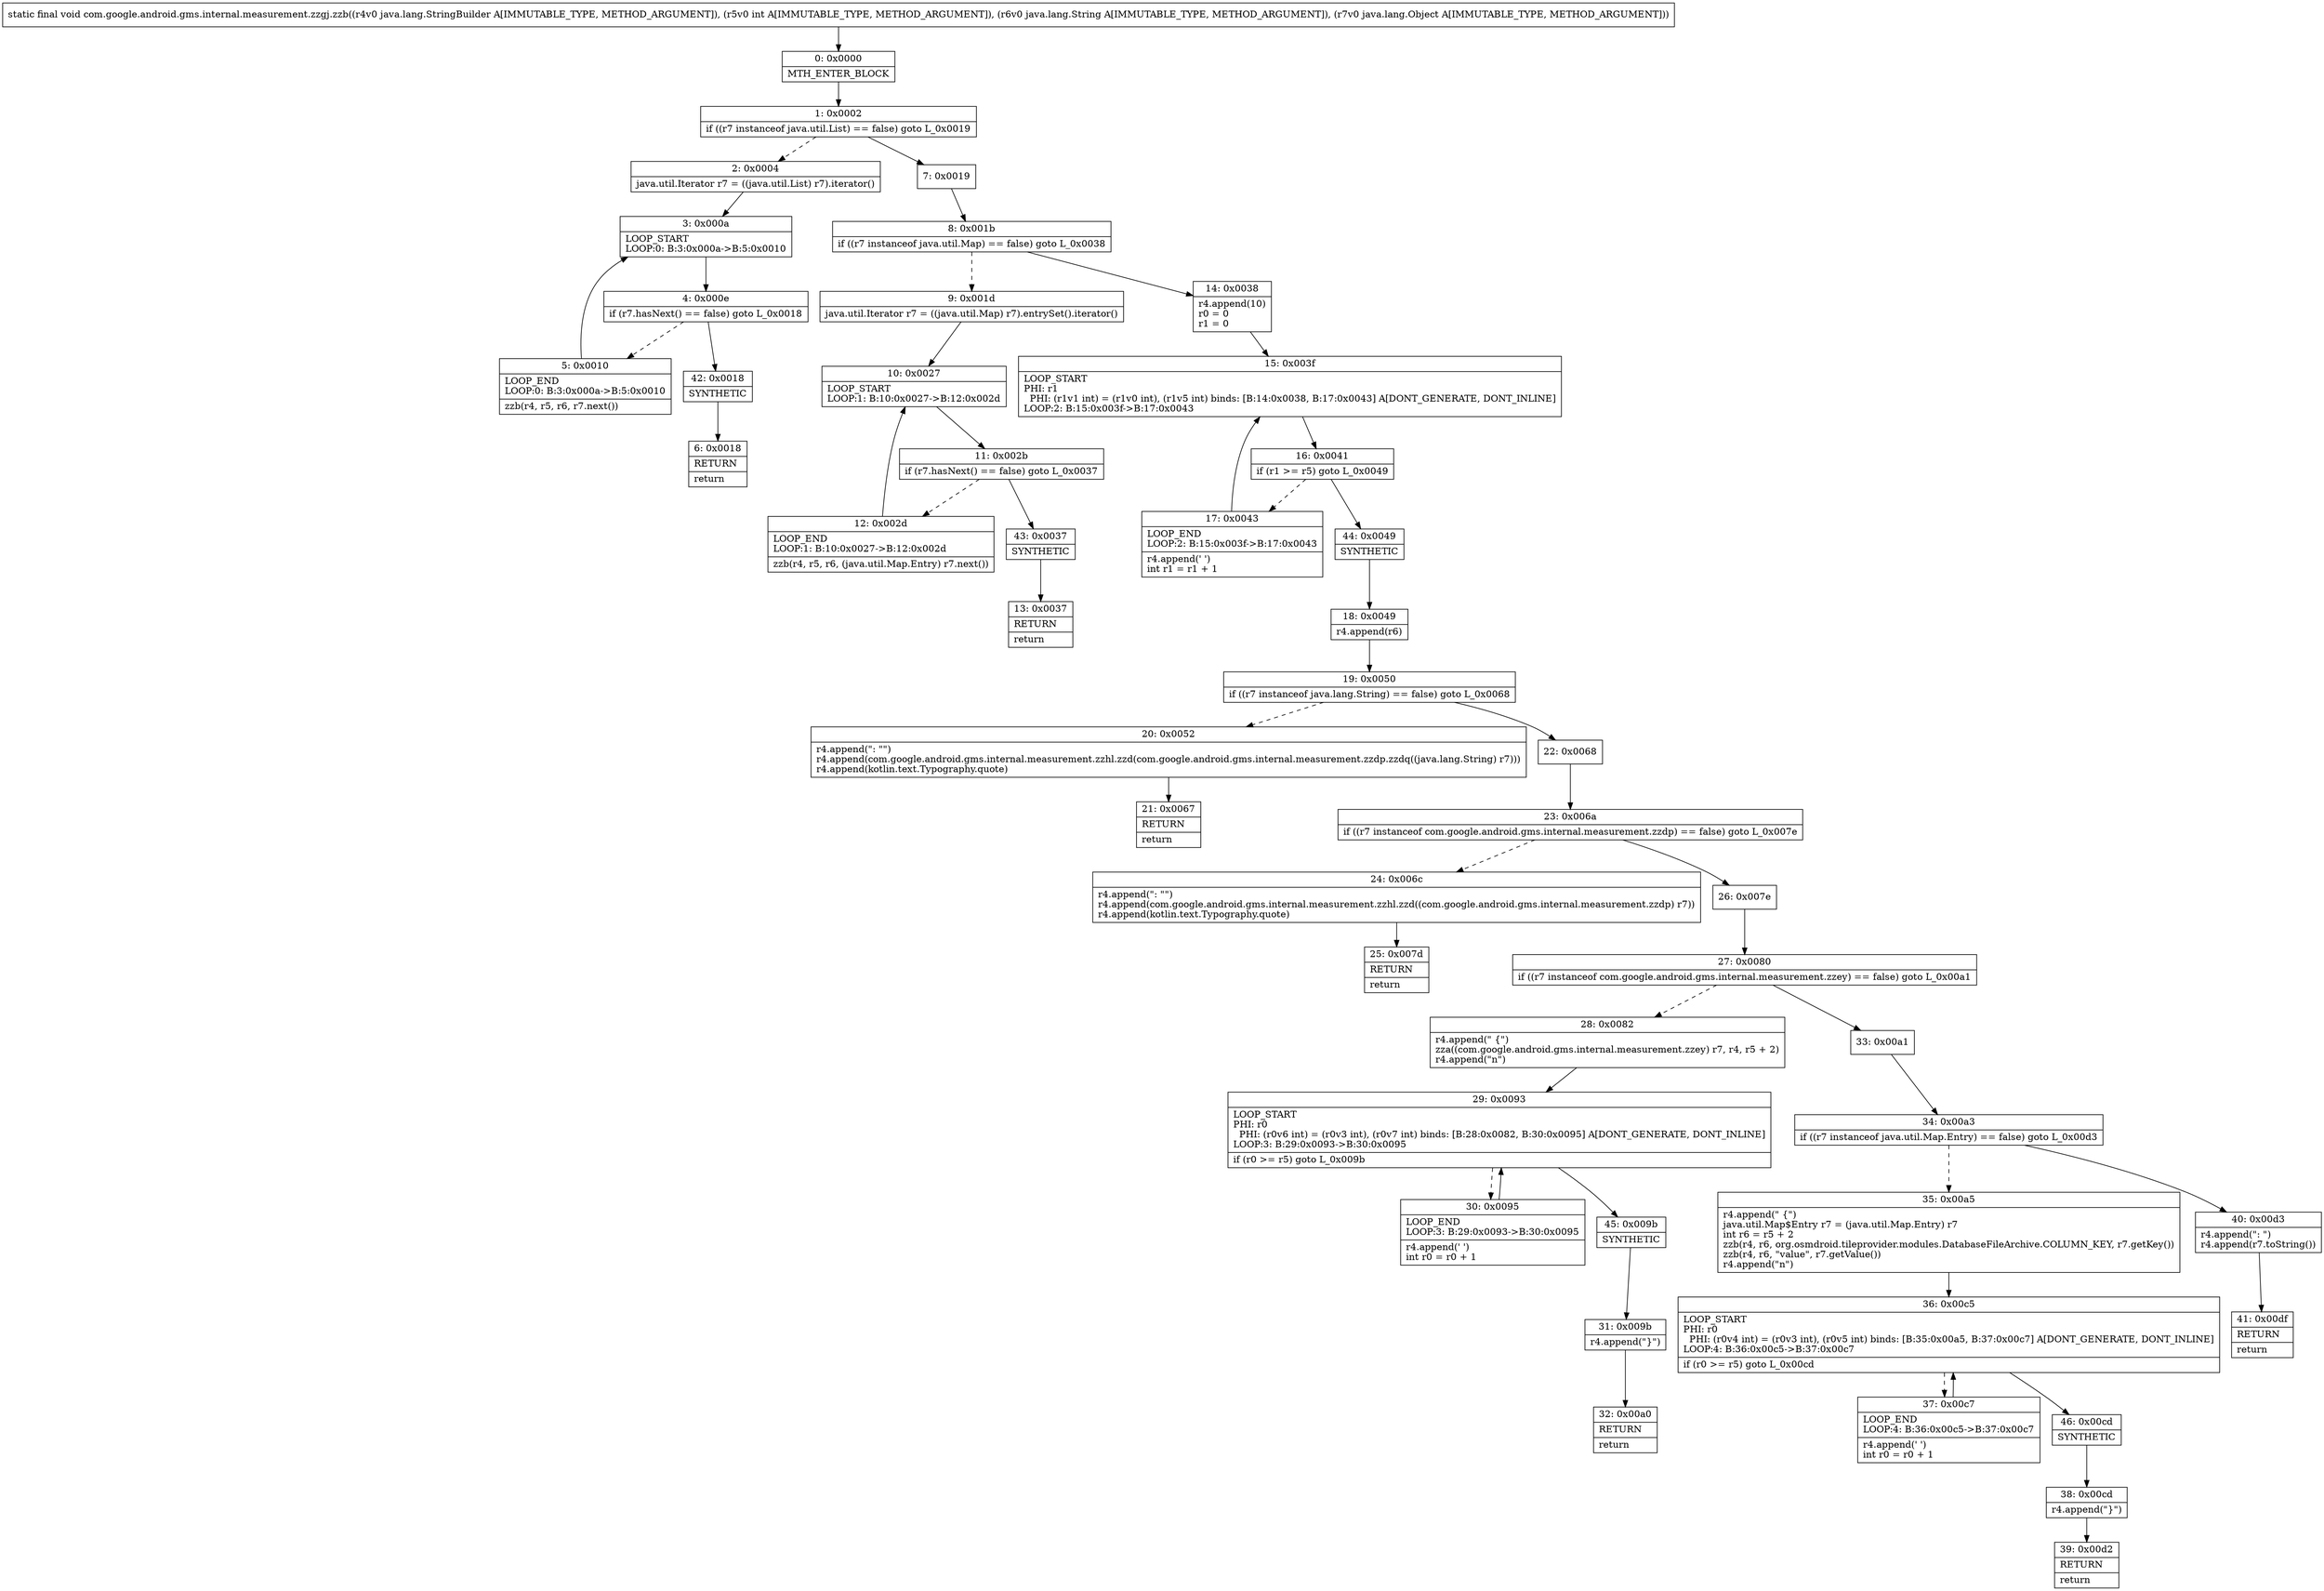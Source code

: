 digraph "CFG forcom.google.android.gms.internal.measurement.zzgj.zzb(Ljava\/lang\/StringBuilder;ILjava\/lang\/String;Ljava\/lang\/Object;)V" {
Node_0 [shape=record,label="{0\:\ 0x0000|MTH_ENTER_BLOCK\l}"];
Node_1 [shape=record,label="{1\:\ 0x0002|if ((r7 instanceof java.util.List) == false) goto L_0x0019\l}"];
Node_2 [shape=record,label="{2\:\ 0x0004|java.util.Iterator r7 = ((java.util.List) r7).iterator()\l}"];
Node_3 [shape=record,label="{3\:\ 0x000a|LOOP_START\lLOOP:0: B:3:0x000a\-\>B:5:0x0010\l}"];
Node_4 [shape=record,label="{4\:\ 0x000e|if (r7.hasNext() == false) goto L_0x0018\l}"];
Node_5 [shape=record,label="{5\:\ 0x0010|LOOP_END\lLOOP:0: B:3:0x000a\-\>B:5:0x0010\l|zzb(r4, r5, r6, r7.next())\l}"];
Node_6 [shape=record,label="{6\:\ 0x0018|RETURN\l|return\l}"];
Node_7 [shape=record,label="{7\:\ 0x0019}"];
Node_8 [shape=record,label="{8\:\ 0x001b|if ((r7 instanceof java.util.Map) == false) goto L_0x0038\l}"];
Node_9 [shape=record,label="{9\:\ 0x001d|java.util.Iterator r7 = ((java.util.Map) r7).entrySet().iterator()\l}"];
Node_10 [shape=record,label="{10\:\ 0x0027|LOOP_START\lLOOP:1: B:10:0x0027\-\>B:12:0x002d\l}"];
Node_11 [shape=record,label="{11\:\ 0x002b|if (r7.hasNext() == false) goto L_0x0037\l}"];
Node_12 [shape=record,label="{12\:\ 0x002d|LOOP_END\lLOOP:1: B:10:0x0027\-\>B:12:0x002d\l|zzb(r4, r5, r6, (java.util.Map.Entry) r7.next())\l}"];
Node_13 [shape=record,label="{13\:\ 0x0037|RETURN\l|return\l}"];
Node_14 [shape=record,label="{14\:\ 0x0038|r4.append(10)\lr0 = 0\lr1 = 0\l}"];
Node_15 [shape=record,label="{15\:\ 0x003f|LOOP_START\lPHI: r1 \l  PHI: (r1v1 int) = (r1v0 int), (r1v5 int) binds: [B:14:0x0038, B:17:0x0043] A[DONT_GENERATE, DONT_INLINE]\lLOOP:2: B:15:0x003f\-\>B:17:0x0043\l}"];
Node_16 [shape=record,label="{16\:\ 0x0041|if (r1 \>= r5) goto L_0x0049\l}"];
Node_17 [shape=record,label="{17\:\ 0x0043|LOOP_END\lLOOP:2: B:15:0x003f\-\>B:17:0x0043\l|r4.append(' ')\lint r1 = r1 + 1\l}"];
Node_18 [shape=record,label="{18\:\ 0x0049|r4.append(r6)\l}"];
Node_19 [shape=record,label="{19\:\ 0x0050|if ((r7 instanceof java.lang.String) == false) goto L_0x0068\l}"];
Node_20 [shape=record,label="{20\:\ 0x0052|r4.append(\": \"\")\lr4.append(com.google.android.gms.internal.measurement.zzhl.zzd(com.google.android.gms.internal.measurement.zzdp.zzdq((java.lang.String) r7)))\lr4.append(kotlin.text.Typography.quote)\l}"];
Node_21 [shape=record,label="{21\:\ 0x0067|RETURN\l|return\l}"];
Node_22 [shape=record,label="{22\:\ 0x0068}"];
Node_23 [shape=record,label="{23\:\ 0x006a|if ((r7 instanceof com.google.android.gms.internal.measurement.zzdp) == false) goto L_0x007e\l}"];
Node_24 [shape=record,label="{24\:\ 0x006c|r4.append(\": \"\")\lr4.append(com.google.android.gms.internal.measurement.zzhl.zzd((com.google.android.gms.internal.measurement.zzdp) r7))\lr4.append(kotlin.text.Typography.quote)\l}"];
Node_25 [shape=record,label="{25\:\ 0x007d|RETURN\l|return\l}"];
Node_26 [shape=record,label="{26\:\ 0x007e}"];
Node_27 [shape=record,label="{27\:\ 0x0080|if ((r7 instanceof com.google.android.gms.internal.measurement.zzey) == false) goto L_0x00a1\l}"];
Node_28 [shape=record,label="{28\:\ 0x0082|r4.append(\" \{\")\lzza((com.google.android.gms.internal.measurement.zzey) r7, r4, r5 + 2)\lr4.append(\"n\")\l}"];
Node_29 [shape=record,label="{29\:\ 0x0093|LOOP_START\lPHI: r0 \l  PHI: (r0v6 int) = (r0v3 int), (r0v7 int) binds: [B:28:0x0082, B:30:0x0095] A[DONT_GENERATE, DONT_INLINE]\lLOOP:3: B:29:0x0093\-\>B:30:0x0095\l|if (r0 \>= r5) goto L_0x009b\l}"];
Node_30 [shape=record,label="{30\:\ 0x0095|LOOP_END\lLOOP:3: B:29:0x0093\-\>B:30:0x0095\l|r4.append(' ')\lint r0 = r0 + 1\l}"];
Node_31 [shape=record,label="{31\:\ 0x009b|r4.append(\"\}\")\l}"];
Node_32 [shape=record,label="{32\:\ 0x00a0|RETURN\l|return\l}"];
Node_33 [shape=record,label="{33\:\ 0x00a1}"];
Node_34 [shape=record,label="{34\:\ 0x00a3|if ((r7 instanceof java.util.Map.Entry) == false) goto L_0x00d3\l}"];
Node_35 [shape=record,label="{35\:\ 0x00a5|r4.append(\" \{\")\ljava.util.Map$Entry r7 = (java.util.Map.Entry) r7\lint r6 = r5 + 2\lzzb(r4, r6, org.osmdroid.tileprovider.modules.DatabaseFileArchive.COLUMN_KEY, r7.getKey())\lzzb(r4, r6, \"value\", r7.getValue())\lr4.append(\"n\")\l}"];
Node_36 [shape=record,label="{36\:\ 0x00c5|LOOP_START\lPHI: r0 \l  PHI: (r0v4 int) = (r0v3 int), (r0v5 int) binds: [B:35:0x00a5, B:37:0x00c7] A[DONT_GENERATE, DONT_INLINE]\lLOOP:4: B:36:0x00c5\-\>B:37:0x00c7\l|if (r0 \>= r5) goto L_0x00cd\l}"];
Node_37 [shape=record,label="{37\:\ 0x00c7|LOOP_END\lLOOP:4: B:36:0x00c5\-\>B:37:0x00c7\l|r4.append(' ')\lint r0 = r0 + 1\l}"];
Node_38 [shape=record,label="{38\:\ 0x00cd|r4.append(\"\}\")\l}"];
Node_39 [shape=record,label="{39\:\ 0x00d2|RETURN\l|return\l}"];
Node_40 [shape=record,label="{40\:\ 0x00d3|r4.append(\": \")\lr4.append(r7.toString())\l}"];
Node_41 [shape=record,label="{41\:\ 0x00df|RETURN\l|return\l}"];
Node_42 [shape=record,label="{42\:\ 0x0018|SYNTHETIC\l}"];
Node_43 [shape=record,label="{43\:\ 0x0037|SYNTHETIC\l}"];
Node_44 [shape=record,label="{44\:\ 0x0049|SYNTHETIC\l}"];
Node_45 [shape=record,label="{45\:\ 0x009b|SYNTHETIC\l}"];
Node_46 [shape=record,label="{46\:\ 0x00cd|SYNTHETIC\l}"];
MethodNode[shape=record,label="{static final void com.google.android.gms.internal.measurement.zzgj.zzb((r4v0 java.lang.StringBuilder A[IMMUTABLE_TYPE, METHOD_ARGUMENT]), (r5v0 int A[IMMUTABLE_TYPE, METHOD_ARGUMENT]), (r6v0 java.lang.String A[IMMUTABLE_TYPE, METHOD_ARGUMENT]), (r7v0 java.lang.Object A[IMMUTABLE_TYPE, METHOD_ARGUMENT])) }"];
MethodNode -> Node_0;
Node_0 -> Node_1;
Node_1 -> Node_2[style=dashed];
Node_1 -> Node_7;
Node_2 -> Node_3;
Node_3 -> Node_4;
Node_4 -> Node_5[style=dashed];
Node_4 -> Node_42;
Node_5 -> Node_3;
Node_7 -> Node_8;
Node_8 -> Node_9[style=dashed];
Node_8 -> Node_14;
Node_9 -> Node_10;
Node_10 -> Node_11;
Node_11 -> Node_12[style=dashed];
Node_11 -> Node_43;
Node_12 -> Node_10;
Node_14 -> Node_15;
Node_15 -> Node_16;
Node_16 -> Node_17[style=dashed];
Node_16 -> Node_44;
Node_17 -> Node_15;
Node_18 -> Node_19;
Node_19 -> Node_20[style=dashed];
Node_19 -> Node_22;
Node_20 -> Node_21;
Node_22 -> Node_23;
Node_23 -> Node_24[style=dashed];
Node_23 -> Node_26;
Node_24 -> Node_25;
Node_26 -> Node_27;
Node_27 -> Node_28[style=dashed];
Node_27 -> Node_33;
Node_28 -> Node_29;
Node_29 -> Node_30[style=dashed];
Node_29 -> Node_45;
Node_30 -> Node_29;
Node_31 -> Node_32;
Node_33 -> Node_34;
Node_34 -> Node_35[style=dashed];
Node_34 -> Node_40;
Node_35 -> Node_36;
Node_36 -> Node_37[style=dashed];
Node_36 -> Node_46;
Node_37 -> Node_36;
Node_38 -> Node_39;
Node_40 -> Node_41;
Node_42 -> Node_6;
Node_43 -> Node_13;
Node_44 -> Node_18;
Node_45 -> Node_31;
Node_46 -> Node_38;
}

